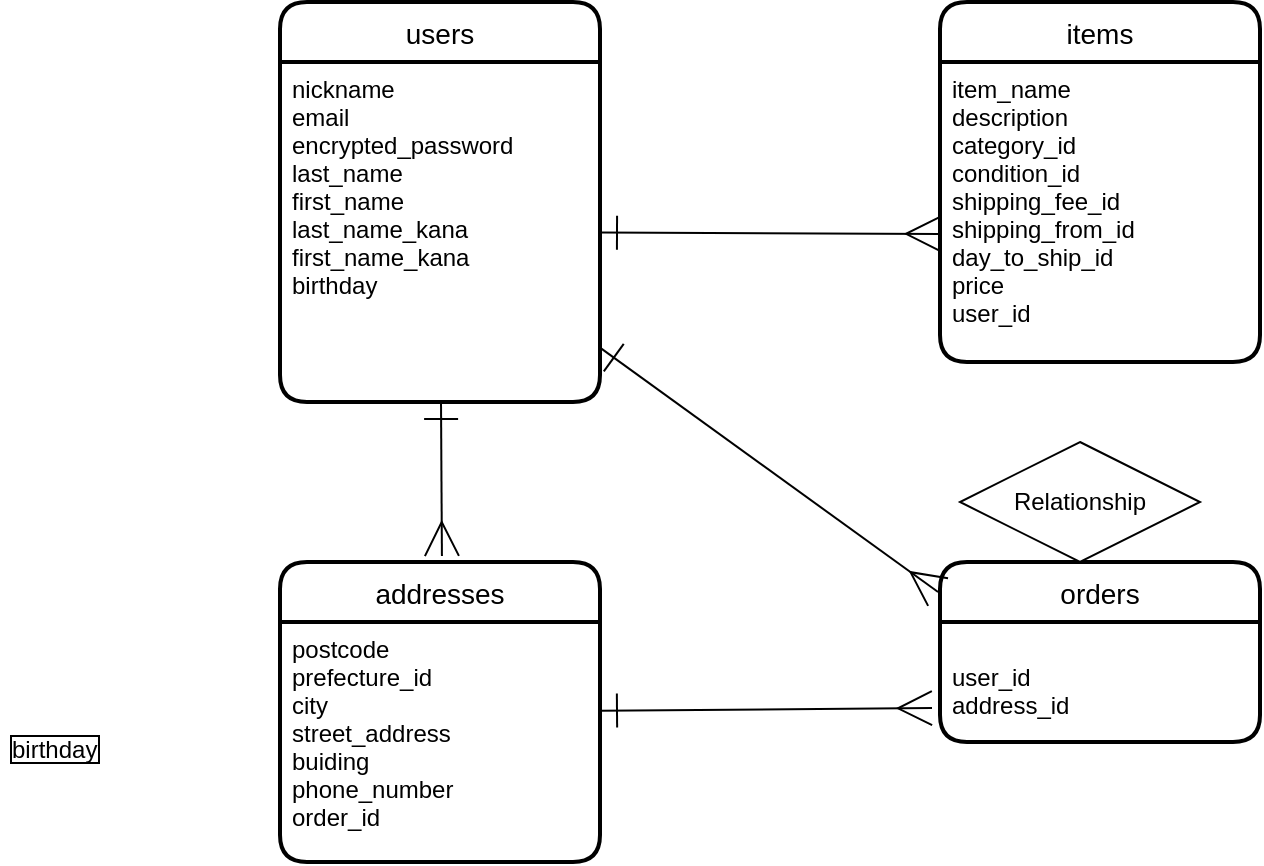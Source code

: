 <mxfile>
    <diagram id="4aUVHC74S00_cO-Cxm-3" name="ページ1">
        <mxGraphModel dx="1693" dy="759" grid="1" gridSize="10" guides="1" tooltips="1" connect="0" arrows="1" fold="1" page="1" pageScale="1" pageWidth="827" pageHeight="1169" math="0" shadow="0">
            <root>
                <mxCell id="0"/>
                <mxCell id="1" parent="0"/>
                <mxCell id="40" value="birthday" style="text;strokeColor=none;fillColor=none;spacingLeft=4;spacingRight=4;overflow=hidden;rotatable=0;points=[[0,0.5],[1,0.5]];portConstraint=eastwest;fontSize=12;labelBorderColor=default;" parent="1" vertex="1">
                    <mxGeometry x="-130" y="430" width="140" height="30" as="geometry"/>
                </mxCell>
                <mxCell id="85" value="users" style="swimlane;childLayout=stackLayout;horizontal=1;startSize=30;horizontalStack=0;rounded=1;fontSize=14;fontStyle=0;strokeWidth=2;resizeParent=0;resizeLast=1;shadow=0;dashed=0;align=center;" vertex="1" parent="1">
                    <mxGeometry x="10" y="70" width="160" height="200" as="geometry"/>
                </mxCell>
                <mxCell id="86" value="nickname&#10;email&#10;encrypted_password&#10;last_name&#10;first_name&#10;last_name_kana&#10;first_name_kana&#10;birthday&#10;" style="align=left;strokeColor=none;fillColor=none;spacingLeft=4;fontSize=12;verticalAlign=top;resizable=0;rotatable=0;part=1;" vertex="1" parent="85">
                    <mxGeometry y="30" width="160" height="170" as="geometry"/>
                </mxCell>
                <mxCell id="103" style="edgeStyle=none;html=1;entryX=-0.025;entryY=0.717;entryDx=0;entryDy=0;entryPerimeter=0;startArrow=ERone;startFill=0;endArrow=ERmany;endFill=0;startSize=15;endSize=15;" edge="1" parent="1" source="89" target="93">
                    <mxGeometry relative="1" as="geometry"/>
                </mxCell>
                <mxCell id="89" value="addresses" style="swimlane;childLayout=stackLayout;horizontal=1;startSize=30;horizontalStack=0;rounded=1;fontSize=14;fontStyle=0;strokeWidth=2;resizeParent=0;resizeLast=1;shadow=0;dashed=0;align=center;" vertex="1" parent="1">
                    <mxGeometry x="10" y="350" width="160" height="150" as="geometry"/>
                </mxCell>
                <mxCell id="90" value="postcode&#10;prefecture_id&#10;city&#10;street_address&#10;buiding&#10;phone_number&#10;order_id" style="align=left;strokeColor=none;fillColor=none;spacingLeft=4;fontSize=12;verticalAlign=top;resizable=0;rotatable=0;part=1;" vertex="1" parent="89">
                    <mxGeometry y="30" width="160" height="120" as="geometry"/>
                </mxCell>
                <mxCell id="92" value="orders" style="swimlane;childLayout=stackLayout;horizontal=1;startSize=30;horizontalStack=0;rounded=1;fontSize=14;fontStyle=0;strokeWidth=2;resizeParent=0;resizeLast=1;shadow=0;dashed=0;align=center;" vertex="1" parent="1">
                    <mxGeometry x="340" y="350" width="160" height="90" as="geometry"/>
                </mxCell>
                <mxCell id="93" value="&#10;user_id&#10;address_id" style="align=left;strokeColor=none;fillColor=none;spacingLeft=4;fontSize=12;verticalAlign=top;resizable=0;rotatable=0;part=1;" vertex="1" parent="92">
                    <mxGeometry y="30" width="160" height="60" as="geometry"/>
                </mxCell>
                <mxCell id="94" value="items" style="swimlane;childLayout=stackLayout;horizontal=1;startSize=30;horizontalStack=0;rounded=1;fontSize=14;fontStyle=0;strokeWidth=2;resizeParent=0;resizeLast=1;shadow=0;dashed=0;align=center;" vertex="1" parent="1">
                    <mxGeometry x="340" y="70" width="160" height="180" as="geometry"/>
                </mxCell>
                <mxCell id="95" value="item_name&#10;description&#10;category_id&#10;condition_id&#10;shipping_fee_id&#10;shipping_from_id&#10;day_to_ship_id&#10;price&#10;user_id&#10;" style="align=left;strokeColor=none;fillColor=none;spacingLeft=4;fontSize=12;verticalAlign=top;resizable=0;rotatable=0;part=1;" vertex="1" parent="94">
                    <mxGeometry y="30" width="160" height="150" as="geometry"/>
                </mxCell>
                <mxCell id="96" style="edgeStyle=none;html=1;endArrow=ERmany;endFill=0;entryX=0;entryY=0.573;entryDx=0;entryDy=0;entryPerimeter=0;endSize=15;startSize=15;startArrow=ERone;startFill=0;" edge="1" parent="1" source="86" target="95">
                    <mxGeometry relative="1" as="geometry">
                        <mxPoint x="340" y="190" as="targetPoint"/>
                    </mxGeometry>
                </mxCell>
                <mxCell id="99" style="edgeStyle=none;html=1;entryX=-0.006;entryY=0.167;entryDx=0;entryDy=0;entryPerimeter=0;startArrow=ERone;startFill=0;endArrow=ERmany;endFill=0;startSize=15;endSize=15;" edge="1" parent="1" source="86" target="92">
                    <mxGeometry relative="1" as="geometry"/>
                </mxCell>
                <mxCell id="102" style="edgeStyle=none;html=1;startArrow=ERone;startFill=0;endArrow=ERmany;endFill=0;startSize=15;endSize=15;entryX=0.506;entryY=-0.02;entryDx=0;entryDy=0;entryPerimeter=0;" edge="1" parent="1" source="86" target="89">
                    <mxGeometry relative="1" as="geometry">
                        <mxPoint x="93" y="340" as="targetPoint"/>
                    </mxGeometry>
                </mxCell>
                <mxCell id="104" value="Relationship" style="shape=rhombus;perimeter=rhombusPerimeter;whiteSpace=wrap;html=1;align=center;" vertex="1" parent="1">
                    <mxGeometry x="350" y="290" width="120" height="60" as="geometry"/>
                </mxCell>
            </root>
        </mxGraphModel>
    </diagram>
</mxfile>